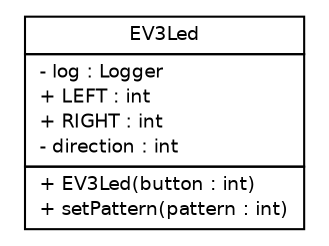 #!/usr/local/bin/dot
#
# Class diagram 
# Generated by UMLGraph version R5_6-24-gf6e263 (http://www.umlgraph.org/)
#

digraph G {
	edge [fontname="Helvetica",fontsize=10,labelfontname="Helvetica",labelfontsize=10];
	node [fontname="Helvetica",fontsize=10,shape=plaintext];
	nodesep=0.25;
	ranksep=0.5;
	// ev3dev.actuators.ev3.EV3Led
	c48 [label=<<table title="ev3dev.actuators.ev3.EV3Led" border="0" cellborder="1" cellspacing="0" cellpadding="2" port="p" href="./EV3Led.html">
		<tr><td><table border="0" cellspacing="0" cellpadding="1">
<tr><td align="center" balign="center"> EV3Led </td></tr>
		</table></td></tr>
		<tr><td><table border="0" cellspacing="0" cellpadding="1">
<tr><td align="left" balign="left"> - log : Logger </td></tr>
<tr><td align="left" balign="left"> + LEFT : int </td></tr>
<tr><td align="left" balign="left"> + RIGHT : int </td></tr>
<tr><td align="left" balign="left"> - direction : int </td></tr>
		</table></td></tr>
		<tr><td><table border="0" cellspacing="0" cellpadding="1">
<tr><td align="left" balign="left"> + EV3Led(button : int) </td></tr>
<tr><td align="left" balign="left"> + setPattern(pattern : int) </td></tr>
		</table></td></tr>
		</table>>, URL="./EV3Led.html", fontname="Helvetica", fontcolor="black", fontsize=9.0];
}

